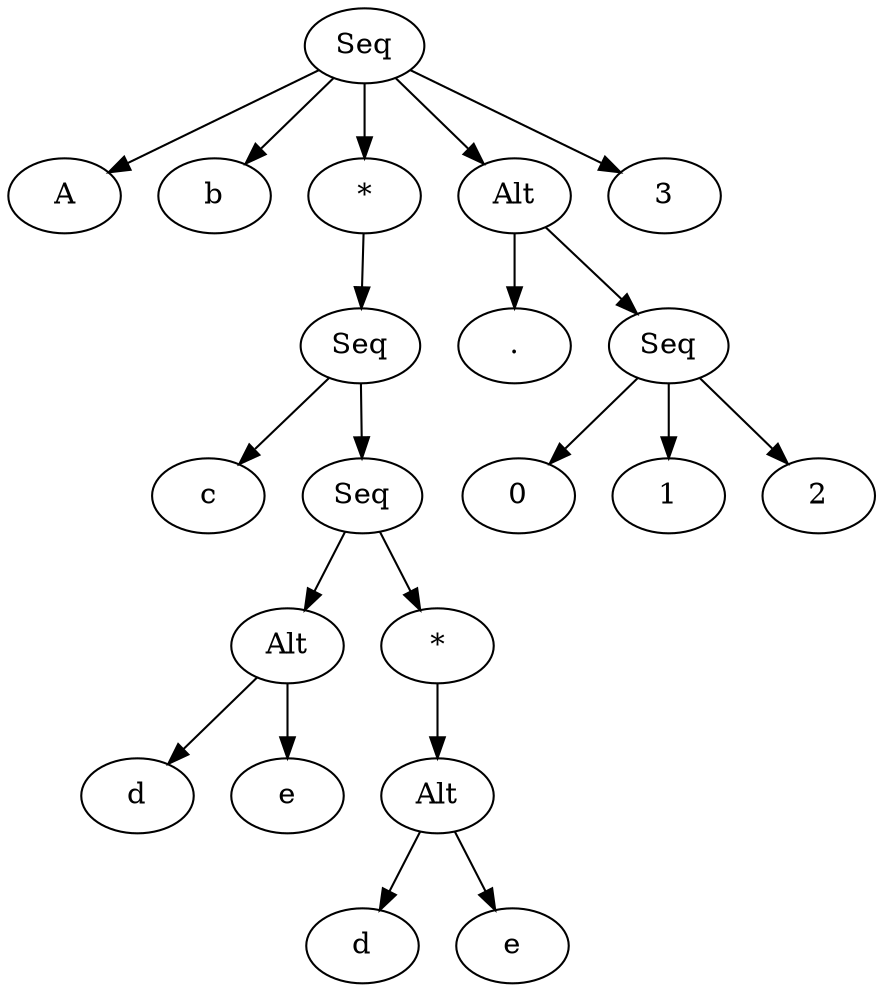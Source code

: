 digraph {
    0 [label="Seq"]
    1 [label="A"]
    2 [label="b"]
    3 [label="*"]
    4 [label="Seq"]
    5 [label="c"]
    6 [label="Seq"]
    7 [label="Alt"]
    8 [label="d"]
    9 [label="e"]
    10 [label="*"]
    11 [label="Alt"]
    12 [label="d"]
    13 [label="e"]
    14 [label="Alt"]
    15 [label="."]
    16 [label="Seq"]
    17 [label="0"]
    18 [label="1"]
    19 [label="2"]
    20 [label="3"]
    0 -> 1
    0 -> 2
    0 -> 3
    3 -> 4
    4 -> 5
    4 -> 6
    6 -> 7
    7 -> 8
    7 -> 9
    6 -> 10
    10 -> 11
    11 -> 12
    11 -> 13
    0 -> 14
    14 -> 15
    14 -> 16
    16 -> 17
    16 -> 18
    16 -> 19
    0 -> 20
}
